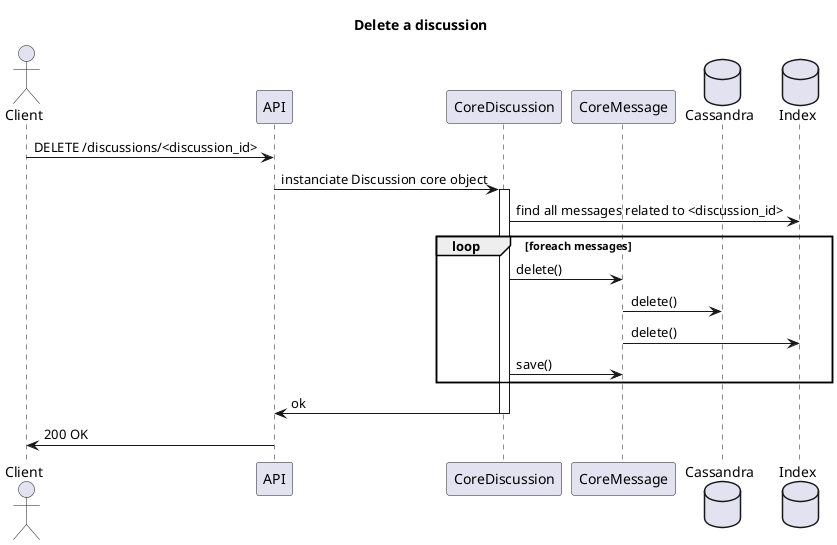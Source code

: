 @startuml

title Delete a discussion

actor Client
participant API
participant CoreDiscussion
participant CoreMessage
database Cassandra
database Index


Client -> API: DELETE /discussions/<discussion_id>

API -> CoreDiscussion: instanciate Discussion core object
activate CoreDiscussion

CoreDiscussion -> Index: find all messages related to <discussion_id>

loop foreach messages
	CoreDiscussion -> CoreMessage: delete()
	CoreMessage -> Cassandra: delete()
	CoreMessage -> Index: delete()
	CoreDiscussion -> CoreMessage: save()
end

CoreDiscussion -> API: ok
deactivate CoreDiscussion
API -> Client: 200 OK


@enduml